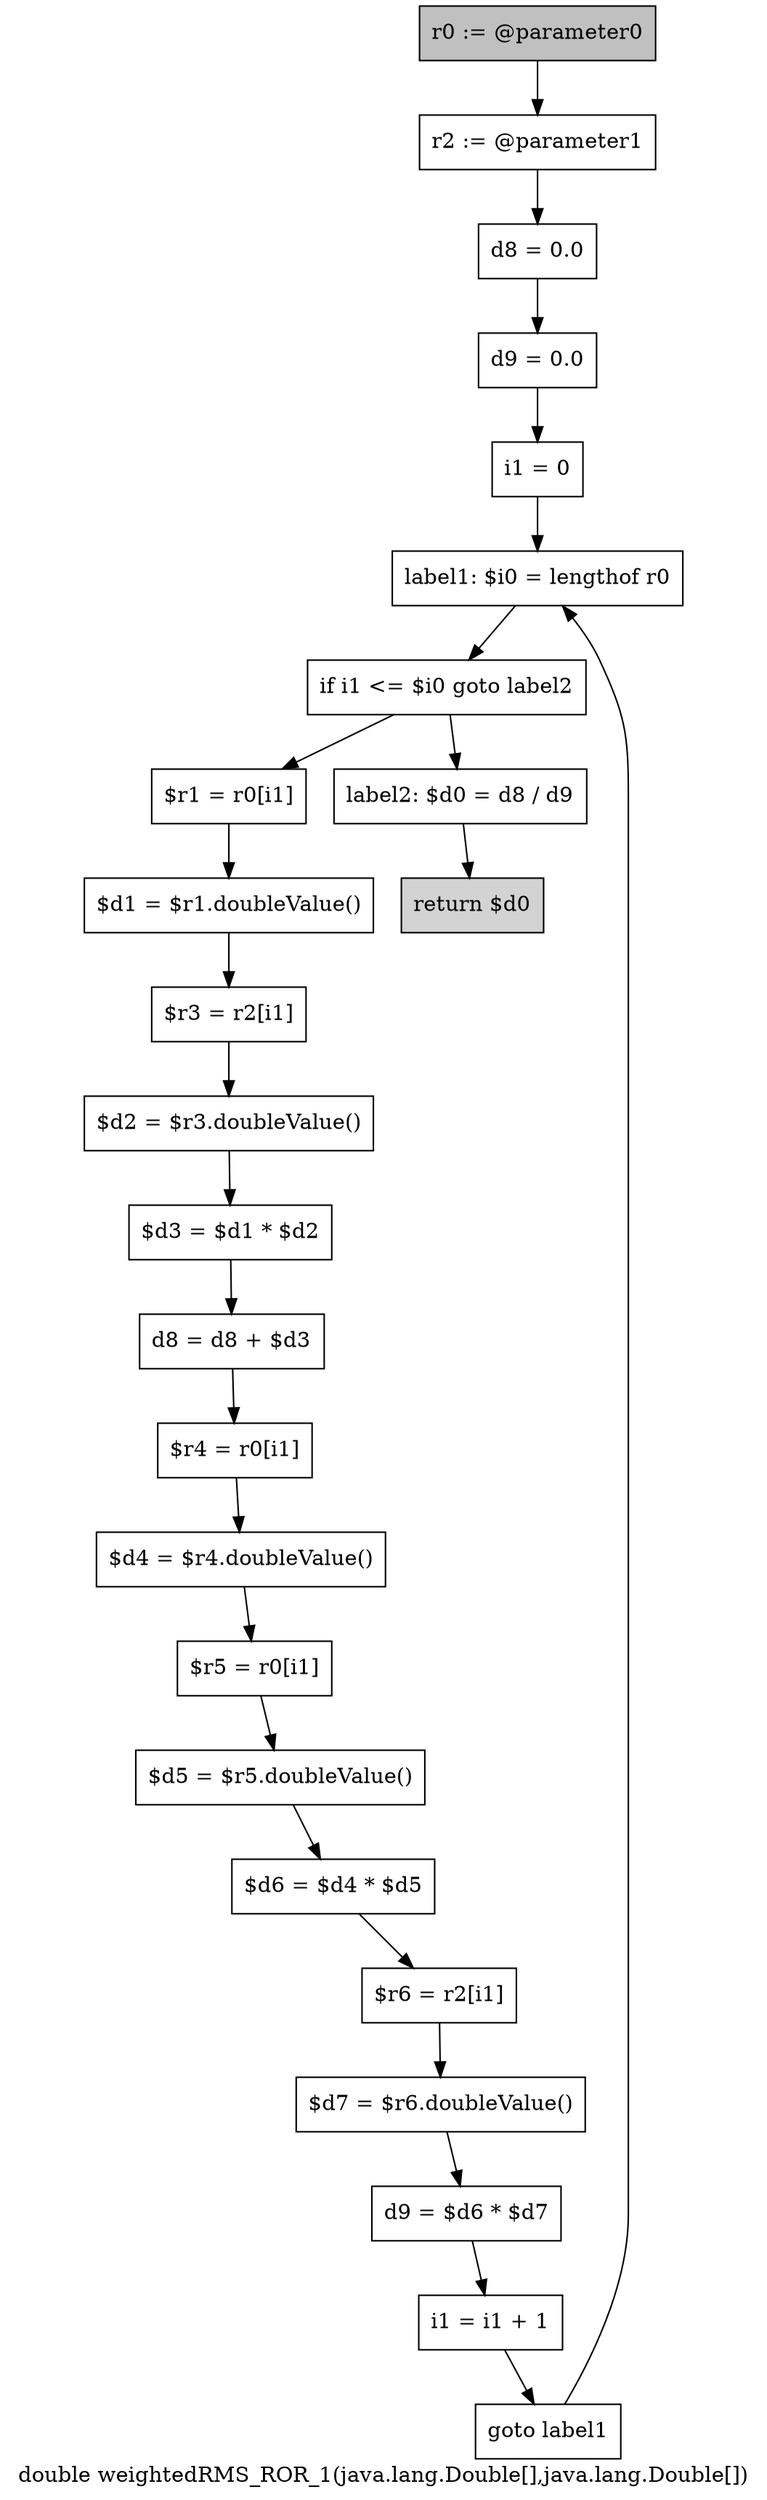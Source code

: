 digraph "double weightedRMS_ROR_1(java.lang.Double[],java.lang.Double[])" {
    label="double weightedRMS_ROR_1(java.lang.Double[],java.lang.Double[])";
    node [shape=box];
    "0" [style=filled,fillcolor=gray,label="r0 := @parameter0",];
    "1" [label="r2 := @parameter1",];
    "0"->"1";
    "2" [label="d8 = 0.0",];
    "1"->"2";
    "3" [label="d9 = 0.0",];
    "2"->"3";
    "4" [label="i1 = 0",];
    "3"->"4";
    "5" [label="label1: $i0 = lengthof r0",];
    "4"->"5";
    "6" [label="if i1 <= $i0 goto label2",];
    "5"->"6";
    "7" [label="$r1 = r0[i1]",];
    "6"->"7";
    "23" [label="label2: $d0 = d8 / d9",];
    "6"->"23";
    "8" [label="$d1 = $r1.doubleValue()",];
    "7"->"8";
    "9" [label="$r3 = r2[i1]",];
    "8"->"9";
    "10" [label="$d2 = $r3.doubleValue()",];
    "9"->"10";
    "11" [label="$d3 = $d1 * $d2",];
    "10"->"11";
    "12" [label="d8 = d8 + $d3",];
    "11"->"12";
    "13" [label="$r4 = r0[i1]",];
    "12"->"13";
    "14" [label="$d4 = $r4.doubleValue()",];
    "13"->"14";
    "15" [label="$r5 = r0[i1]",];
    "14"->"15";
    "16" [label="$d5 = $r5.doubleValue()",];
    "15"->"16";
    "17" [label="$d6 = $d4 * $d5",];
    "16"->"17";
    "18" [label="$r6 = r2[i1]",];
    "17"->"18";
    "19" [label="$d7 = $r6.doubleValue()",];
    "18"->"19";
    "20" [label="d9 = $d6 * $d7",];
    "19"->"20";
    "21" [label="i1 = i1 + 1",];
    "20"->"21";
    "22" [label="goto label1",];
    "21"->"22";
    "22"->"5";
    "24" [style=filled,fillcolor=lightgray,label="return $d0",];
    "23"->"24";
}
